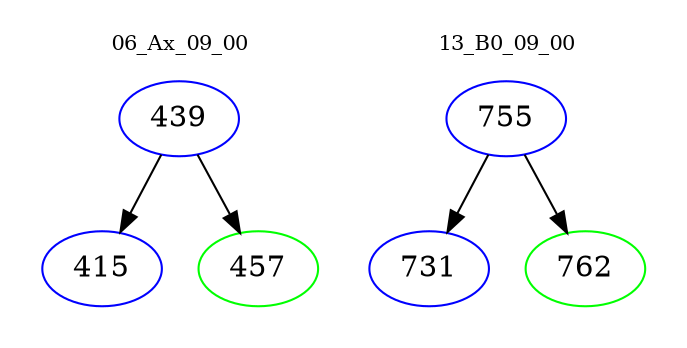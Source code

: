 digraph{
subgraph cluster_0 {
color = white
label = "06_Ax_09_00";
fontsize=10;
T0_439 [label="439", color="blue"]
T0_439 -> T0_415 [color="black"]
T0_415 [label="415", color="blue"]
T0_439 -> T0_457 [color="black"]
T0_457 [label="457", color="green"]
}
subgraph cluster_1 {
color = white
label = "13_B0_09_00";
fontsize=10;
T1_755 [label="755", color="blue"]
T1_755 -> T1_731 [color="black"]
T1_731 [label="731", color="blue"]
T1_755 -> T1_762 [color="black"]
T1_762 [label="762", color="green"]
}
}
